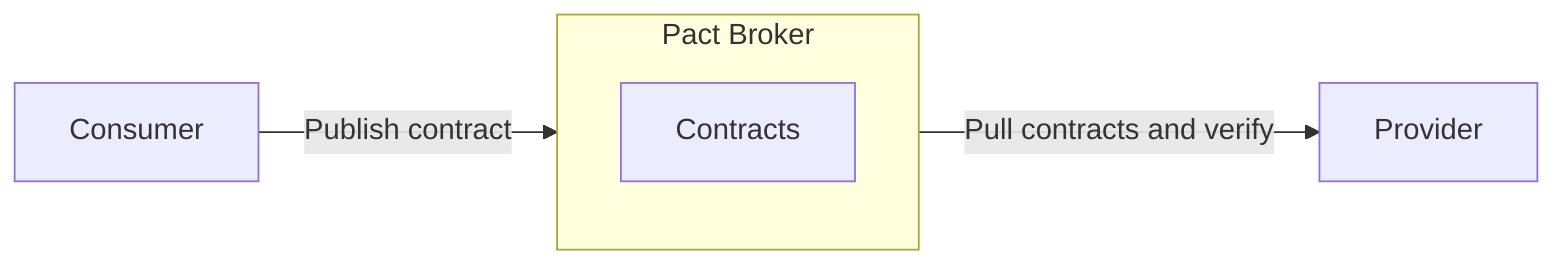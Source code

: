 flowchart LR
    consumer[Consumer]
    consumer-->|Publish contract|broker

    subgraph broker[Pact Broker]
        contracts[Contracts]
    end

    provider[Provider]
    broker-->|Pull contracts and verify|provider